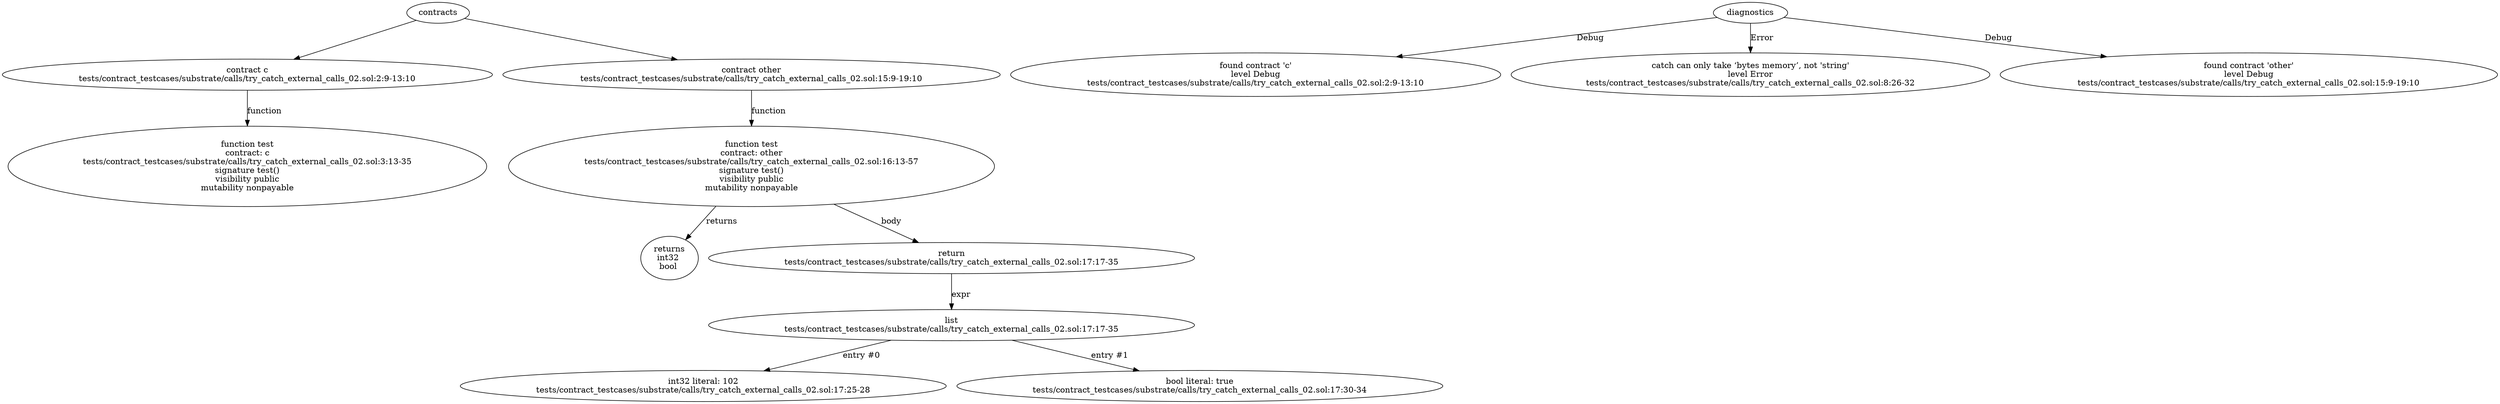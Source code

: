 strict digraph "tests/contract_testcases/substrate/calls/try_catch_external_calls_02.sol" {
	contract [label="contract c\ntests/contract_testcases/substrate/calls/try_catch_external_calls_02.sol:2:9-13:10"]
	test [label="function test\ncontract: c\ntests/contract_testcases/substrate/calls/try_catch_external_calls_02.sol:3:13-35\nsignature test()\nvisibility public\nmutability nonpayable"]
	contract_3 [label="contract other\ntests/contract_testcases/substrate/calls/try_catch_external_calls_02.sol:15:9-19:10"]
	test_4 [label="function test\ncontract: other\ntests/contract_testcases/substrate/calls/try_catch_external_calls_02.sol:16:13-57\nsignature test()\nvisibility public\nmutability nonpayable"]
	returns [label="returns\nint32 \nbool "]
	return [label="return\ntests/contract_testcases/substrate/calls/try_catch_external_calls_02.sol:17:17-35"]
	list [label="list\ntests/contract_testcases/substrate/calls/try_catch_external_calls_02.sol:17:17-35"]
	number_literal [label="int32 literal: 102\ntests/contract_testcases/substrate/calls/try_catch_external_calls_02.sol:17:25-28"]
	bool_literal [label="bool literal: true\ntests/contract_testcases/substrate/calls/try_catch_external_calls_02.sol:17:30-34"]
	diagnostic [label="found contract 'c'\nlevel Debug\ntests/contract_testcases/substrate/calls/try_catch_external_calls_02.sol:2:9-13:10"]
	diagnostic_12 [label="catch can only take ‘bytes memory’, not 'string'\nlevel Error\ntests/contract_testcases/substrate/calls/try_catch_external_calls_02.sol:8:26-32"]
	diagnostic_13 [label="found contract 'other'\nlevel Debug\ntests/contract_testcases/substrate/calls/try_catch_external_calls_02.sol:15:9-19:10"]
	contracts -> contract
	contract -> test [label="function"]
	contracts -> contract_3
	contract_3 -> test_4 [label="function"]
	test_4 -> returns [label="returns"]
	test_4 -> return [label="body"]
	return -> list [label="expr"]
	list -> number_literal [label="entry #0"]
	list -> bool_literal [label="entry #1"]
	diagnostics -> diagnostic [label="Debug"]
	diagnostics -> diagnostic_12 [label="Error"]
	diagnostics -> diagnostic_13 [label="Debug"]
}
